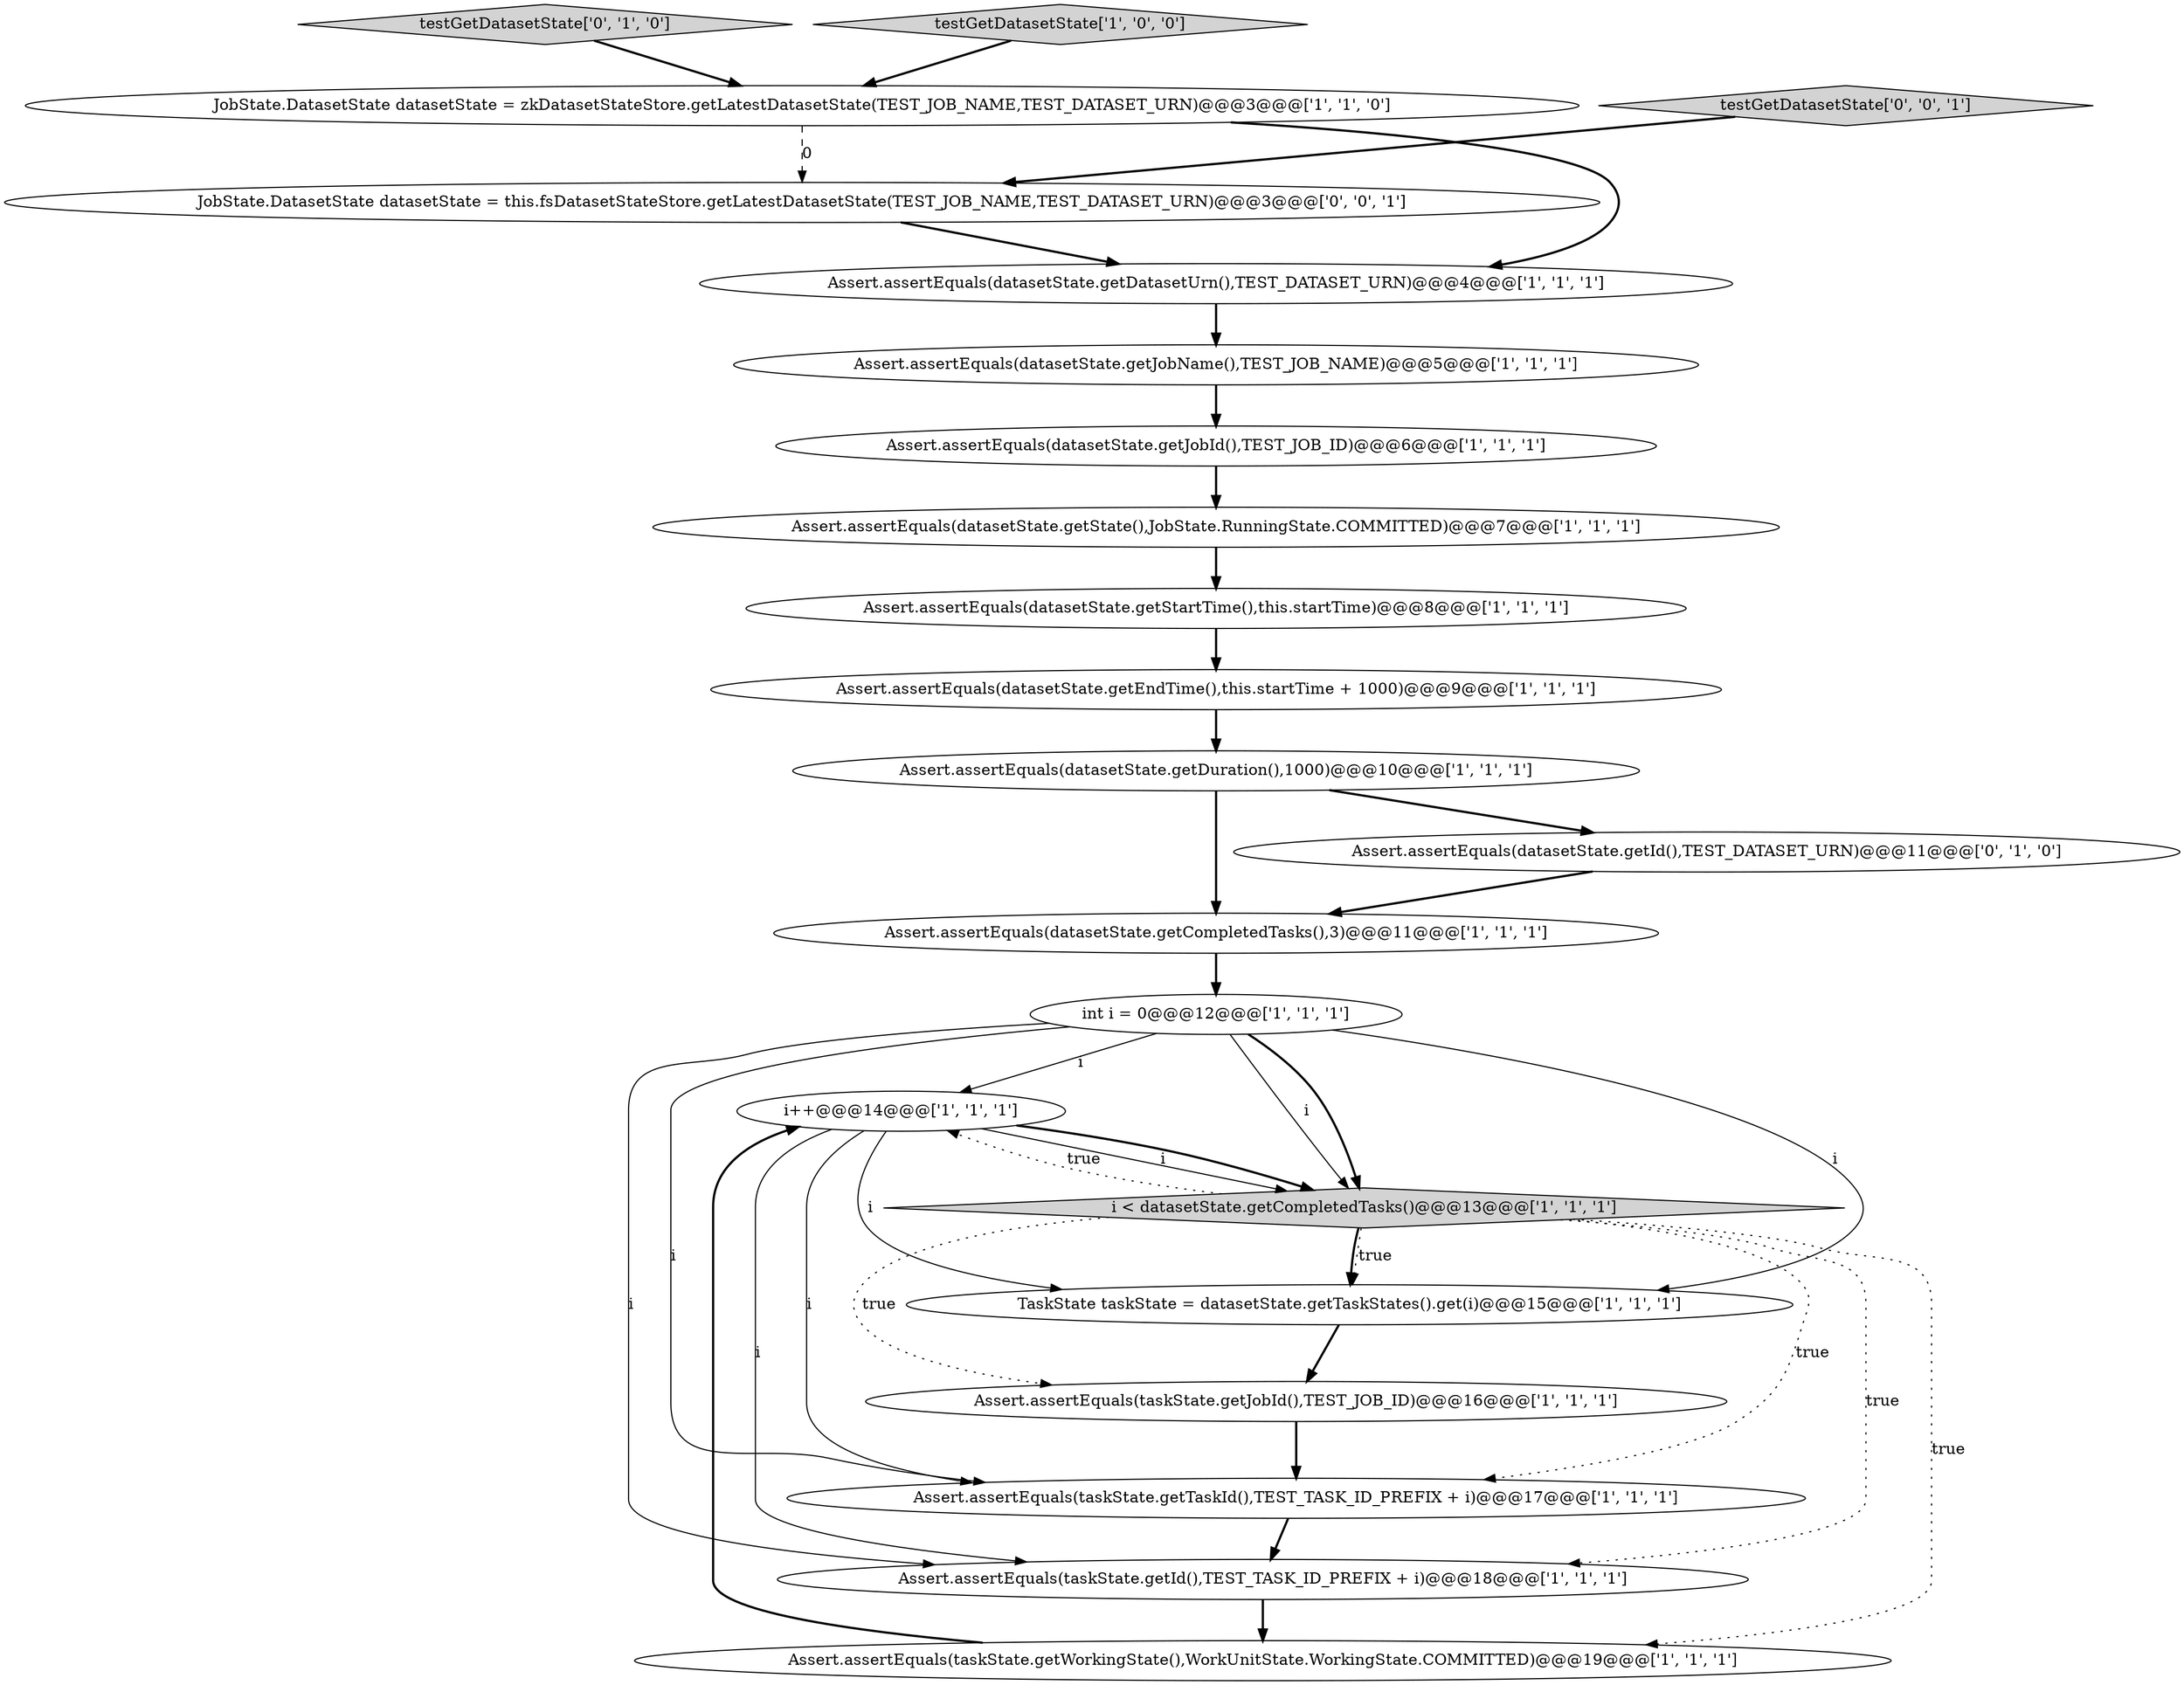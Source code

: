 digraph {
17 [style = filled, label = "Assert.assertEquals(datasetState.getState(),JobState.RunningState.COMMITTED)@@@7@@@['1', '1', '1']", fillcolor = white, shape = ellipse image = "AAA0AAABBB1BBB"];
5 [style = filled, label = "Assert.assertEquals(datasetState.getDatasetUrn(),TEST_DATASET_URN)@@@4@@@['1', '1', '1']", fillcolor = white, shape = ellipse image = "AAA0AAABBB1BBB"];
18 [style = filled, label = "testGetDatasetState['0', '1', '0']", fillcolor = lightgray, shape = diamond image = "AAA0AAABBB2BBB"];
9 [style = filled, label = "int i = 0@@@12@@@['1', '1', '1']", fillcolor = white, shape = ellipse image = "AAA0AAABBB1BBB"];
2 [style = filled, label = "i++@@@14@@@['1', '1', '1']", fillcolor = white, shape = ellipse image = "AAA0AAABBB1BBB"];
11 [style = filled, label = "Assert.assertEquals(taskState.getWorkingState(),WorkUnitState.WorkingState.COMMITTED)@@@19@@@['1', '1', '1']", fillcolor = white, shape = ellipse image = "AAA0AAABBB1BBB"];
13 [style = filled, label = "Assert.assertEquals(taskState.getTaskId(),TEST_TASK_ID_PREFIX + i)@@@17@@@['1', '1', '1']", fillcolor = white, shape = ellipse image = "AAA0AAABBB1BBB"];
6 [style = filled, label = "Assert.assertEquals(taskState.getId(),TEST_TASK_ID_PREFIX + i)@@@18@@@['1', '1', '1']", fillcolor = white, shape = ellipse image = "AAA0AAABBB1BBB"];
1 [style = filled, label = "Assert.assertEquals(datasetState.getStartTime(),this.startTime)@@@8@@@['1', '1', '1']", fillcolor = white, shape = ellipse image = "AAA0AAABBB1BBB"];
15 [style = filled, label = "Assert.assertEquals(datasetState.getJobId(),TEST_JOB_ID)@@@6@@@['1', '1', '1']", fillcolor = white, shape = ellipse image = "AAA0AAABBB1BBB"];
8 [style = filled, label = "i < datasetState.getCompletedTasks()@@@13@@@['1', '1', '1']", fillcolor = lightgray, shape = diamond image = "AAA0AAABBB1BBB"];
3 [style = filled, label = "Assert.assertEquals(datasetState.getEndTime(),this.startTime + 1000)@@@9@@@['1', '1', '1']", fillcolor = white, shape = ellipse image = "AAA0AAABBB1BBB"];
21 [style = filled, label = "JobState.DatasetState datasetState = this.fsDatasetStateStore.getLatestDatasetState(TEST_JOB_NAME,TEST_DATASET_URN)@@@3@@@['0', '0', '1']", fillcolor = white, shape = ellipse image = "AAA0AAABBB3BBB"];
16 [style = filled, label = "TaskState taskState = datasetState.getTaskStates().get(i)@@@15@@@['1', '1', '1']", fillcolor = white, shape = ellipse image = "AAA0AAABBB1BBB"];
10 [style = filled, label = "Assert.assertEquals(taskState.getJobId(),TEST_JOB_ID)@@@16@@@['1', '1', '1']", fillcolor = white, shape = ellipse image = "AAA0AAABBB1BBB"];
14 [style = filled, label = "JobState.DatasetState datasetState = zkDatasetStateStore.getLatestDatasetState(TEST_JOB_NAME,TEST_DATASET_URN)@@@3@@@['1', '1', '0']", fillcolor = white, shape = ellipse image = "AAA0AAABBB1BBB"];
7 [style = filled, label = "testGetDatasetState['1', '0', '0']", fillcolor = lightgray, shape = diamond image = "AAA0AAABBB1BBB"];
4 [style = filled, label = "Assert.assertEquals(datasetState.getDuration(),1000)@@@10@@@['1', '1', '1']", fillcolor = white, shape = ellipse image = "AAA0AAABBB1BBB"];
0 [style = filled, label = "Assert.assertEquals(datasetState.getJobName(),TEST_JOB_NAME)@@@5@@@['1', '1', '1']", fillcolor = white, shape = ellipse image = "AAA0AAABBB1BBB"];
19 [style = filled, label = "Assert.assertEquals(datasetState.getId(),TEST_DATASET_URN)@@@11@@@['0', '1', '0']", fillcolor = white, shape = ellipse image = "AAA1AAABBB2BBB"];
20 [style = filled, label = "testGetDatasetState['0', '0', '1']", fillcolor = lightgray, shape = diamond image = "AAA0AAABBB3BBB"];
12 [style = filled, label = "Assert.assertEquals(datasetState.getCompletedTasks(),3)@@@11@@@['1', '1', '1']", fillcolor = white, shape = ellipse image = "AAA0AAABBB1BBB"];
8->16 [style = bold, label=""];
14->5 [style = bold, label=""];
2->16 [style = solid, label="i"];
8->10 [style = dotted, label="true"];
8->11 [style = dotted, label="true"];
8->16 [style = dotted, label="true"];
9->16 [style = solid, label="i"];
2->8 [style = solid, label="i"];
9->13 [style = solid, label="i"];
6->11 [style = bold, label=""];
8->6 [style = dotted, label="true"];
13->6 [style = bold, label=""];
9->8 [style = solid, label="i"];
8->2 [style = dotted, label="true"];
9->6 [style = solid, label="i"];
16->10 [style = bold, label=""];
11->2 [style = bold, label=""];
2->8 [style = bold, label=""];
7->14 [style = bold, label=""];
12->9 [style = bold, label=""];
2->13 [style = solid, label="i"];
20->21 [style = bold, label=""];
5->0 [style = bold, label=""];
1->3 [style = bold, label=""];
0->15 [style = bold, label=""];
4->19 [style = bold, label=""];
10->13 [style = bold, label=""];
2->6 [style = solid, label="i"];
14->21 [style = dashed, label="0"];
21->5 [style = bold, label=""];
9->2 [style = solid, label="i"];
4->12 [style = bold, label=""];
9->8 [style = bold, label=""];
18->14 [style = bold, label=""];
19->12 [style = bold, label=""];
3->4 [style = bold, label=""];
17->1 [style = bold, label=""];
8->13 [style = dotted, label="true"];
15->17 [style = bold, label=""];
}
